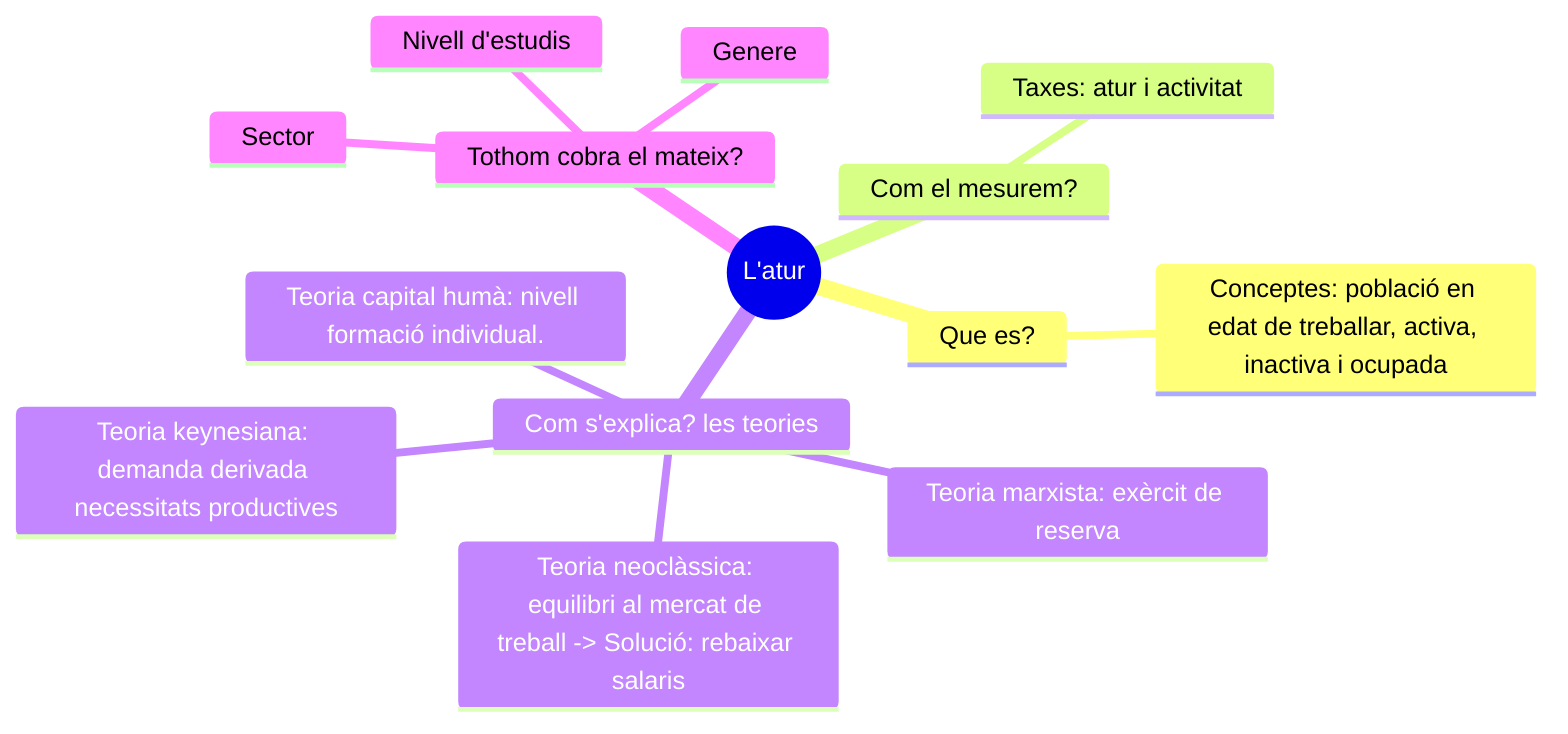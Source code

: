 mindmap
  root((L'atur))
    Que es?
        Conceptes: població en edat de treballar, activa, inactiva i ocupada
    Com el mesurem?
        Taxes: atur i activitat
    Com s'explica? les teories
        Teoria neoclàssica: equilibri al mercat de treball -> Solució: rebaixar salaris
        Teoria marxista: exèrcit de reserva
        Teoria keynesiana: demanda derivada necessitats productives
        Teoria capital humà: nivell formació individual.
    Tothom cobra el mateix?
        Genere
        Nivell d'estudis
        Sector
